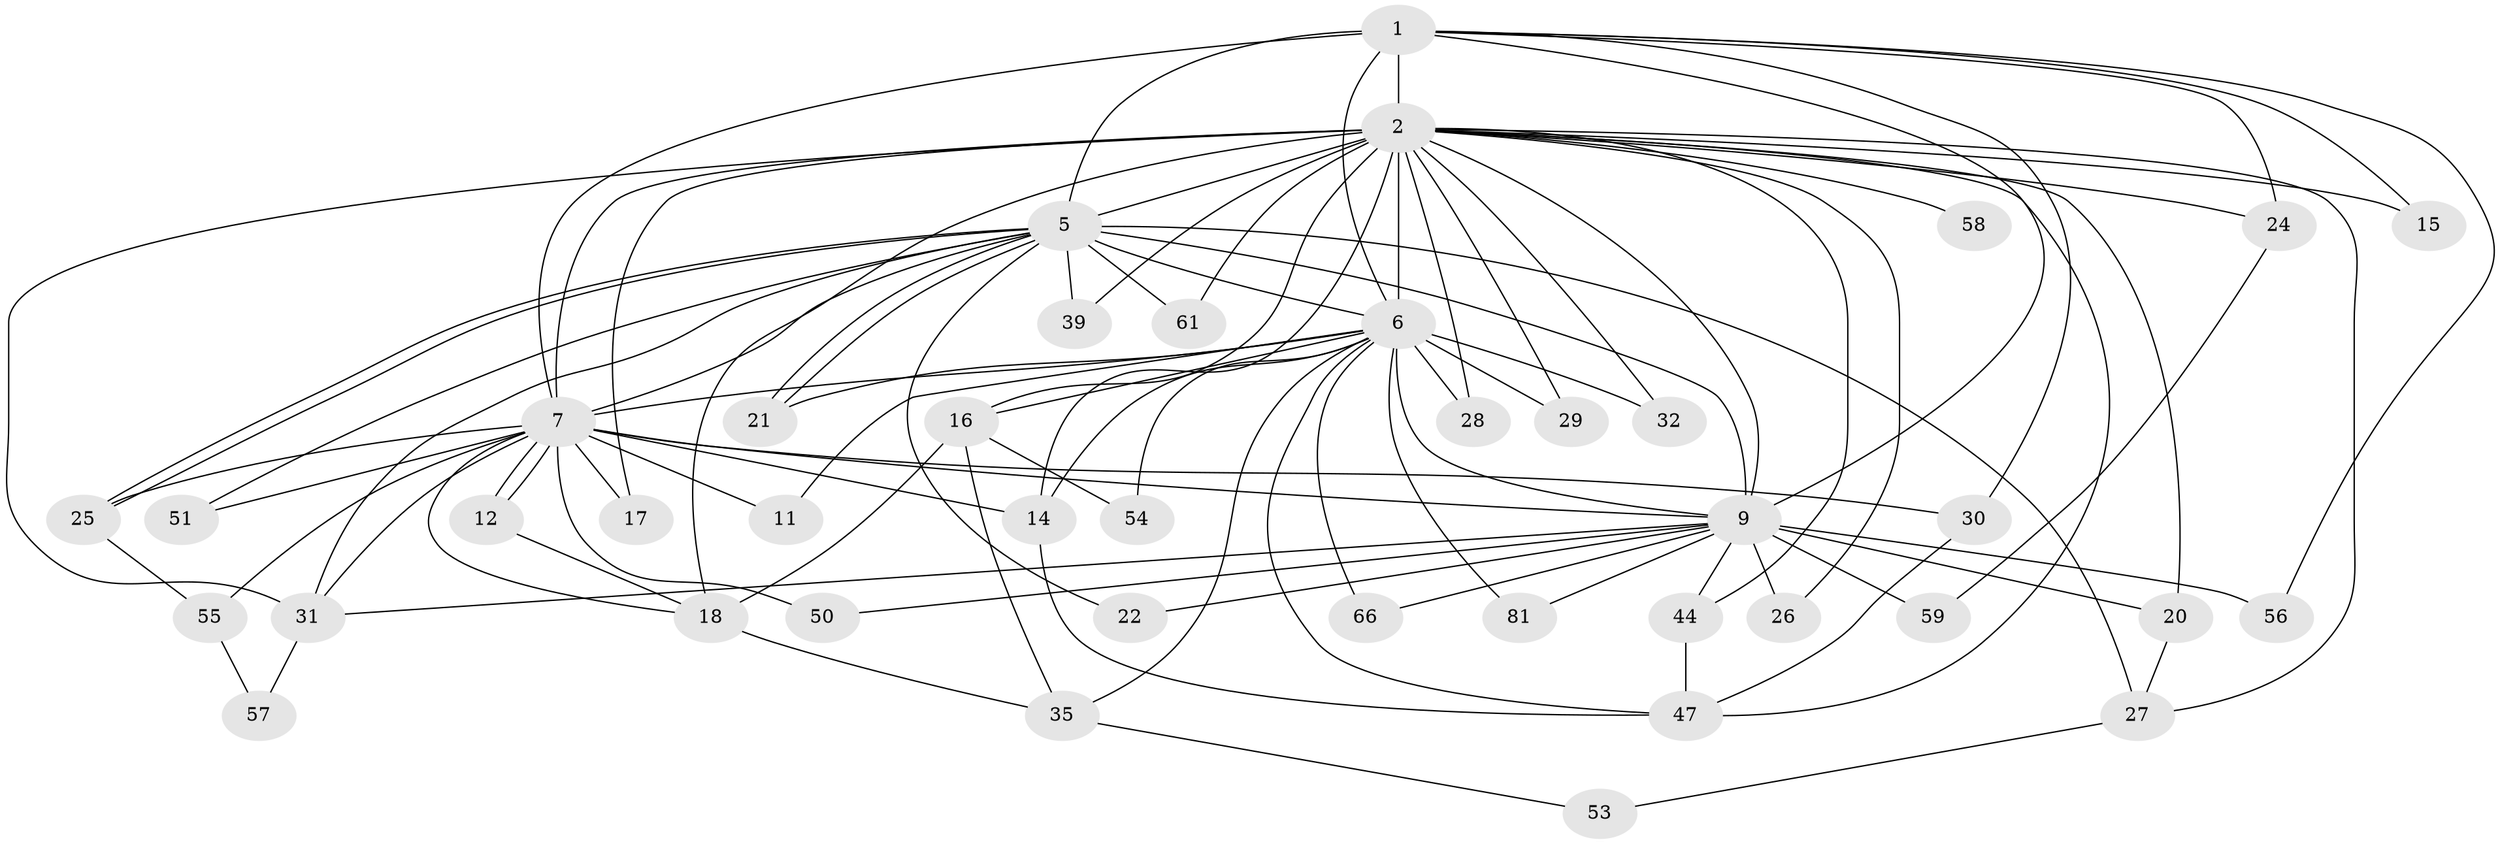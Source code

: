 // original degree distribution, {13: 0.012195121951219513, 15: 0.024390243902439025, 20: 0.012195121951219513, 17: 0.012195121951219513, 21: 0.012195121951219513, 31: 0.012195121951219513, 23: 0.012195121951219513, 16: 0.012195121951219513, 19: 0.012195121951219513, 2: 0.5121951219512195, 3: 0.25609756097560976, 4: 0.06097560975609756, 5: 0.036585365853658534, 6: 0.012195121951219513}
// Generated by graph-tools (version 1.1) at 2025/13/03/09/25 04:13:56]
// undirected, 41 vertices, 96 edges
graph export_dot {
graph [start="1"]
  node [color=gray90,style=filled];
  1 [super="+41"];
  2 [super="+74+73+4+76+37+3"];
  5 [super="+48"];
  6 [super="+13+23+19+77"];
  7 [super="+63"];
  9 [super="+10+46+40+69+71"];
  11;
  12;
  14 [super="+49"];
  15;
  16 [super="+34"];
  17;
  18 [super="+36"];
  20 [super="+52"];
  21;
  22;
  24;
  25 [super="+64"];
  26;
  27;
  28;
  29;
  30;
  31 [super="+65+62+33"];
  32;
  35 [super="+45"];
  39;
  44;
  47 [super="+60"];
  50;
  51;
  53;
  54;
  55;
  56;
  57;
  58;
  59;
  61;
  66;
  81;
  1 -- 2 [weight=4];
  1 -- 5;
  1 -- 6 [weight=2];
  1 -- 7;
  1 -- 9 [weight=2];
  1 -- 15;
  1 -- 24;
  1 -- 30;
  1 -- 56;
  2 -- 5 [weight=4];
  2 -- 6 [weight=9];
  2 -- 7 [weight=5];
  2 -- 9 [weight=9];
  2 -- 20;
  2 -- 31 [weight=2];
  2 -- 32;
  2 -- 44;
  2 -- 14;
  2 -- 18;
  2 -- 27;
  2 -- 58 [weight=2];
  2 -- 15;
  2 -- 16;
  2 -- 17;
  2 -- 24;
  2 -- 26;
  2 -- 28;
  2 -- 29;
  2 -- 39;
  2 -- 47;
  2 -- 61;
  5 -- 6;
  5 -- 7;
  5 -- 9 [weight=4];
  5 -- 21;
  5 -- 21;
  5 -- 22;
  5 -- 25 [weight=2];
  5 -- 25;
  5 -- 31;
  5 -- 39;
  5 -- 51;
  5 -- 61;
  5 -- 27;
  6 -- 7;
  6 -- 9 [weight=5];
  6 -- 11;
  6 -- 14;
  6 -- 16 [weight=2];
  6 -- 28;
  6 -- 29;
  6 -- 32;
  6 -- 47;
  6 -- 54;
  6 -- 81;
  6 -- 35;
  6 -- 66;
  6 -- 21;
  7 -- 9 [weight=3];
  7 -- 11;
  7 -- 12;
  7 -- 12;
  7 -- 17;
  7 -- 18;
  7 -- 30;
  7 -- 31;
  7 -- 50;
  7 -- 51;
  7 -- 55;
  7 -- 25;
  7 -- 14;
  9 -- 20;
  9 -- 56;
  9 -- 66;
  9 -- 81;
  9 -- 22;
  9 -- 26 [weight=2];
  9 -- 31 [weight=2];
  9 -- 50;
  9 -- 59 [weight=2];
  9 -- 44;
  12 -- 18;
  14 -- 47;
  16 -- 18;
  16 -- 35;
  16 -- 54;
  18 -- 35;
  20 -- 27;
  24 -- 59;
  25 -- 55;
  27 -- 53;
  30 -- 47;
  31 -- 57;
  35 -- 53;
  44 -- 47;
  55 -- 57;
}
